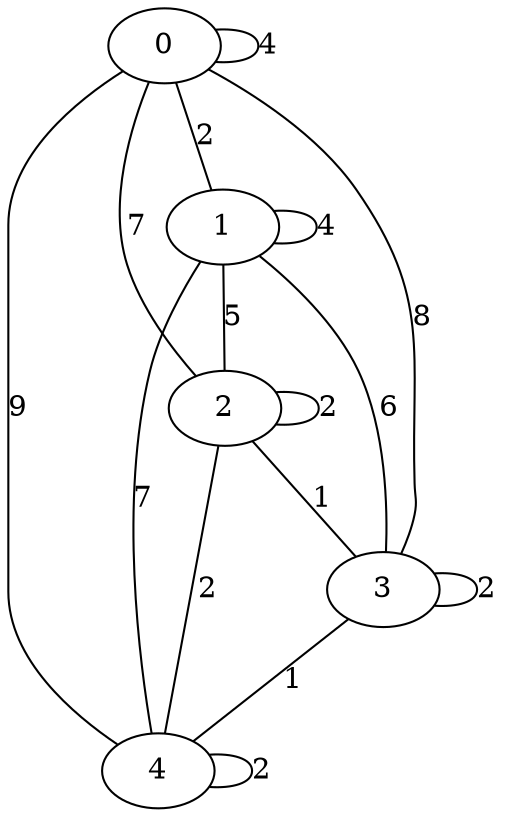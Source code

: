 graph{
0 -- 1[label ="2"];0 -- 4[label ="9"];1 -- 4[label ="7"];1 -- 2[label ="5"];2 -- 0[label ="7"];2 -- 3[label ="1"];2 -- 4[label ="2"];3 -- 4[label ="1"];0 -- 0[label ="4"];0 -- 3[label ="8"];1 -- 1[label ="4"];1 -- 3[label ="6"];2 -- 2[label ="2"];3 -- 3[label ="2"];4 -- 4[label ="2"];}